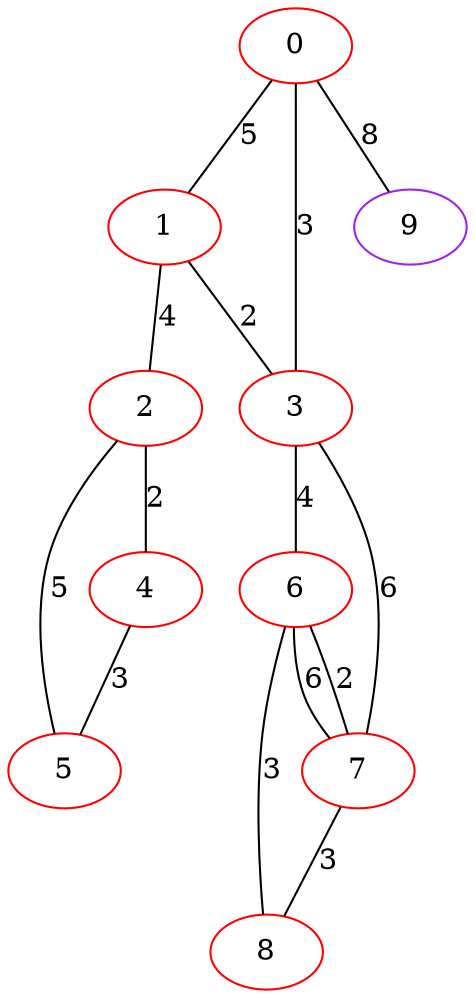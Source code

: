 graph "" {
0 [color=red, weight=1];
1 [color=red, weight=1];
2 [color=red, weight=1];
3 [color=red, weight=1];
4 [color=red, weight=1];
5 [color=red, weight=1];
6 [color=red, weight=1];
7 [color=red, weight=1];
8 [color=red, weight=1];
9 [color=purple, weight=4];
0 -- 1  [key=0, label=5];
0 -- 3  [key=0, label=3];
0 -- 9  [key=0, label=8];
1 -- 2  [key=0, label=4];
1 -- 3  [key=0, label=2];
2 -- 4  [key=0, label=2];
2 -- 5  [key=0, label=5];
3 -- 6  [key=0, label=4];
3 -- 7  [key=0, label=6];
4 -- 5  [key=0, label=3];
6 -- 8  [key=0, label=3];
6 -- 7  [key=0, label=6];
6 -- 7  [key=1, label=2];
7 -- 8  [key=0, label=3];
}
